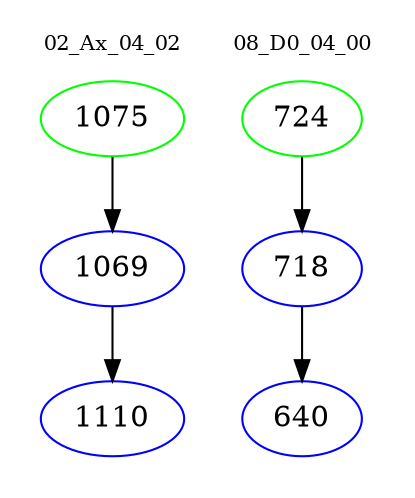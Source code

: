 digraph{
subgraph cluster_0 {
color = white
label = "02_Ax_04_02";
fontsize=10;
T0_1075 [label="1075", color="green"]
T0_1075 -> T0_1069 [color="black"]
T0_1069 [label="1069", color="blue"]
T0_1069 -> T0_1110 [color="black"]
T0_1110 [label="1110", color="blue"]
}
subgraph cluster_1 {
color = white
label = "08_D0_04_00";
fontsize=10;
T1_724 [label="724", color="green"]
T1_724 -> T1_718 [color="black"]
T1_718 [label="718", color="blue"]
T1_718 -> T1_640 [color="black"]
T1_640 [label="640", color="blue"]
}
}
